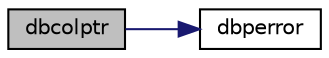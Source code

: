 digraph "dbcolptr"
{
 // LATEX_PDF_SIZE
  edge [fontname="Helvetica",fontsize="10",labelfontname="Helvetica",labelfontsize="10"];
  node [fontname="Helvetica",fontsize="10",shape=record];
  rankdir="LR";
  Node1 [label="dbcolptr",height=0.2,width=0.4,color="black", fillcolor="grey75", style="filled", fontcolor="black",tooltip="Sanity checks for column-oriented functions."];
  Node1 -> Node2 [color="midnightblue",fontsize="10",style="solid",fontname="Helvetica"];
  Node2 [label="dbperror",height=0.2,width=0.4,color="black", fillcolor="white", style="filled",URL="$a00554.html#ga302a4ce6559b81808e3be51615cd1b67",tooltip="Call client-installed error handler."];
}

